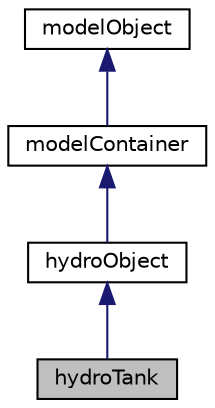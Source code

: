 digraph "hydroTank"
{
 // LATEX_PDF_SIZE
  edge [fontname="Helvetica",fontsize="10",labelfontname="Helvetica",labelfontsize="10"];
  node [fontname="Helvetica",fontsize="10",shape=record];
  Node1 [label="hydroTank",height=0.2,width=0.4,color="black", fillcolor="grey75", style="filled", fontcolor="black",tooltip=" "];
  Node2 -> Node1 [dir="back",color="midnightblue",fontsize="10",style="solid"];
  Node2 [label="hydroObject",height=0.2,width=0.4,color="black", fillcolor="white", style="filled",URL="$classhydroObject.html",tooltip=" "];
  Node3 -> Node2 [dir="back",color="midnightblue",fontsize="10",style="solid"];
  Node3 [label="modelContainer",height=0.2,width=0.4,color="black", fillcolor="white", style="filled",URL="$classmodelContainer.html",tooltip=" "];
  Node4 -> Node3 [dir="back",color="midnightblue",fontsize="10",style="solid"];
  Node4 [label="modelObject",height=0.2,width=0.4,color="black", fillcolor="white", style="filled",URL="$classmodelObject.html",tooltip=" "];
}

